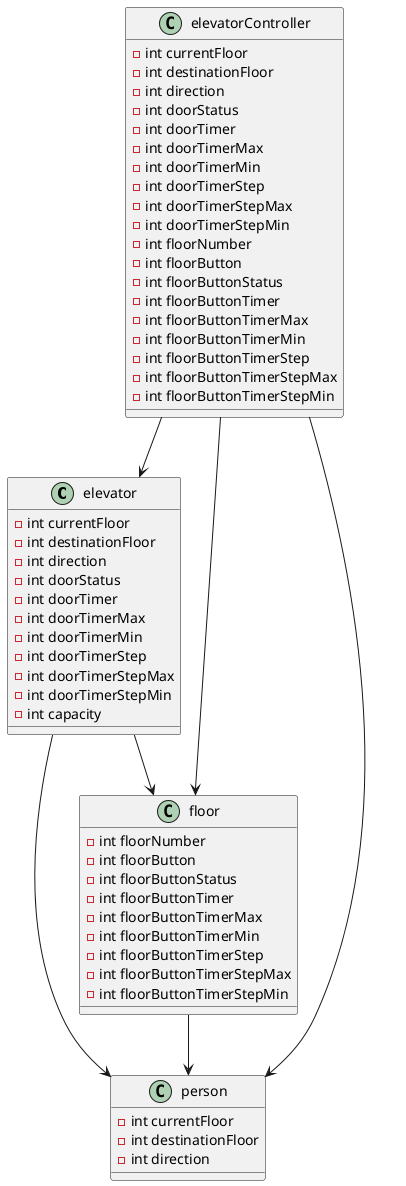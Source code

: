 @startuml elevator simulation
class elevator {
  -int currentFloor
  -int destinationFloor
  -int direction
  -int doorStatus
  -int doorTimer
  -int doorTimerMax
  -int doorTimerMin
  -int doorTimerStep
  -int doorTimerStepMax
  -int doorTimerStepMin
  -int capacity
}

class person {
  -int currentFloor
  -int destinationFloor
  -int direction
}

class floor {
  -int floorNumber
  -int floorButton
  -int floorButtonStatus
  -int floorButtonTimer
  -int floorButtonTimerMax
  -int floorButtonTimerMin
  -int floorButtonTimerStep
  -int floorButtonTimerStepMax
  -int floorButtonTimerStepMin
}

class elevatorController {
  -int currentFloor
  -int destinationFloor
  -int direction
  -int doorStatus
  -int doorTimer
  -int doorTimerMax
  -int doorTimerMin
  -int doorTimerStep
  -int doorTimerStepMax
  -int doorTimerStepMin
  -int floorNumber
  -int floorButton
  -int floorButtonStatus
  -int floorButtonTimer
  -int floorButtonTimerMax
  -int floorButtonTimerMin
  -int floorButtonTimerStep
  -int floorButtonTimerStepMax
  -int floorButtonTimerStepMin
}

elevatorController --> elevator
elevatorController --> floor
elevatorController --> person

elevator --> floor
elevator --> person

floor --> person


@enduml
